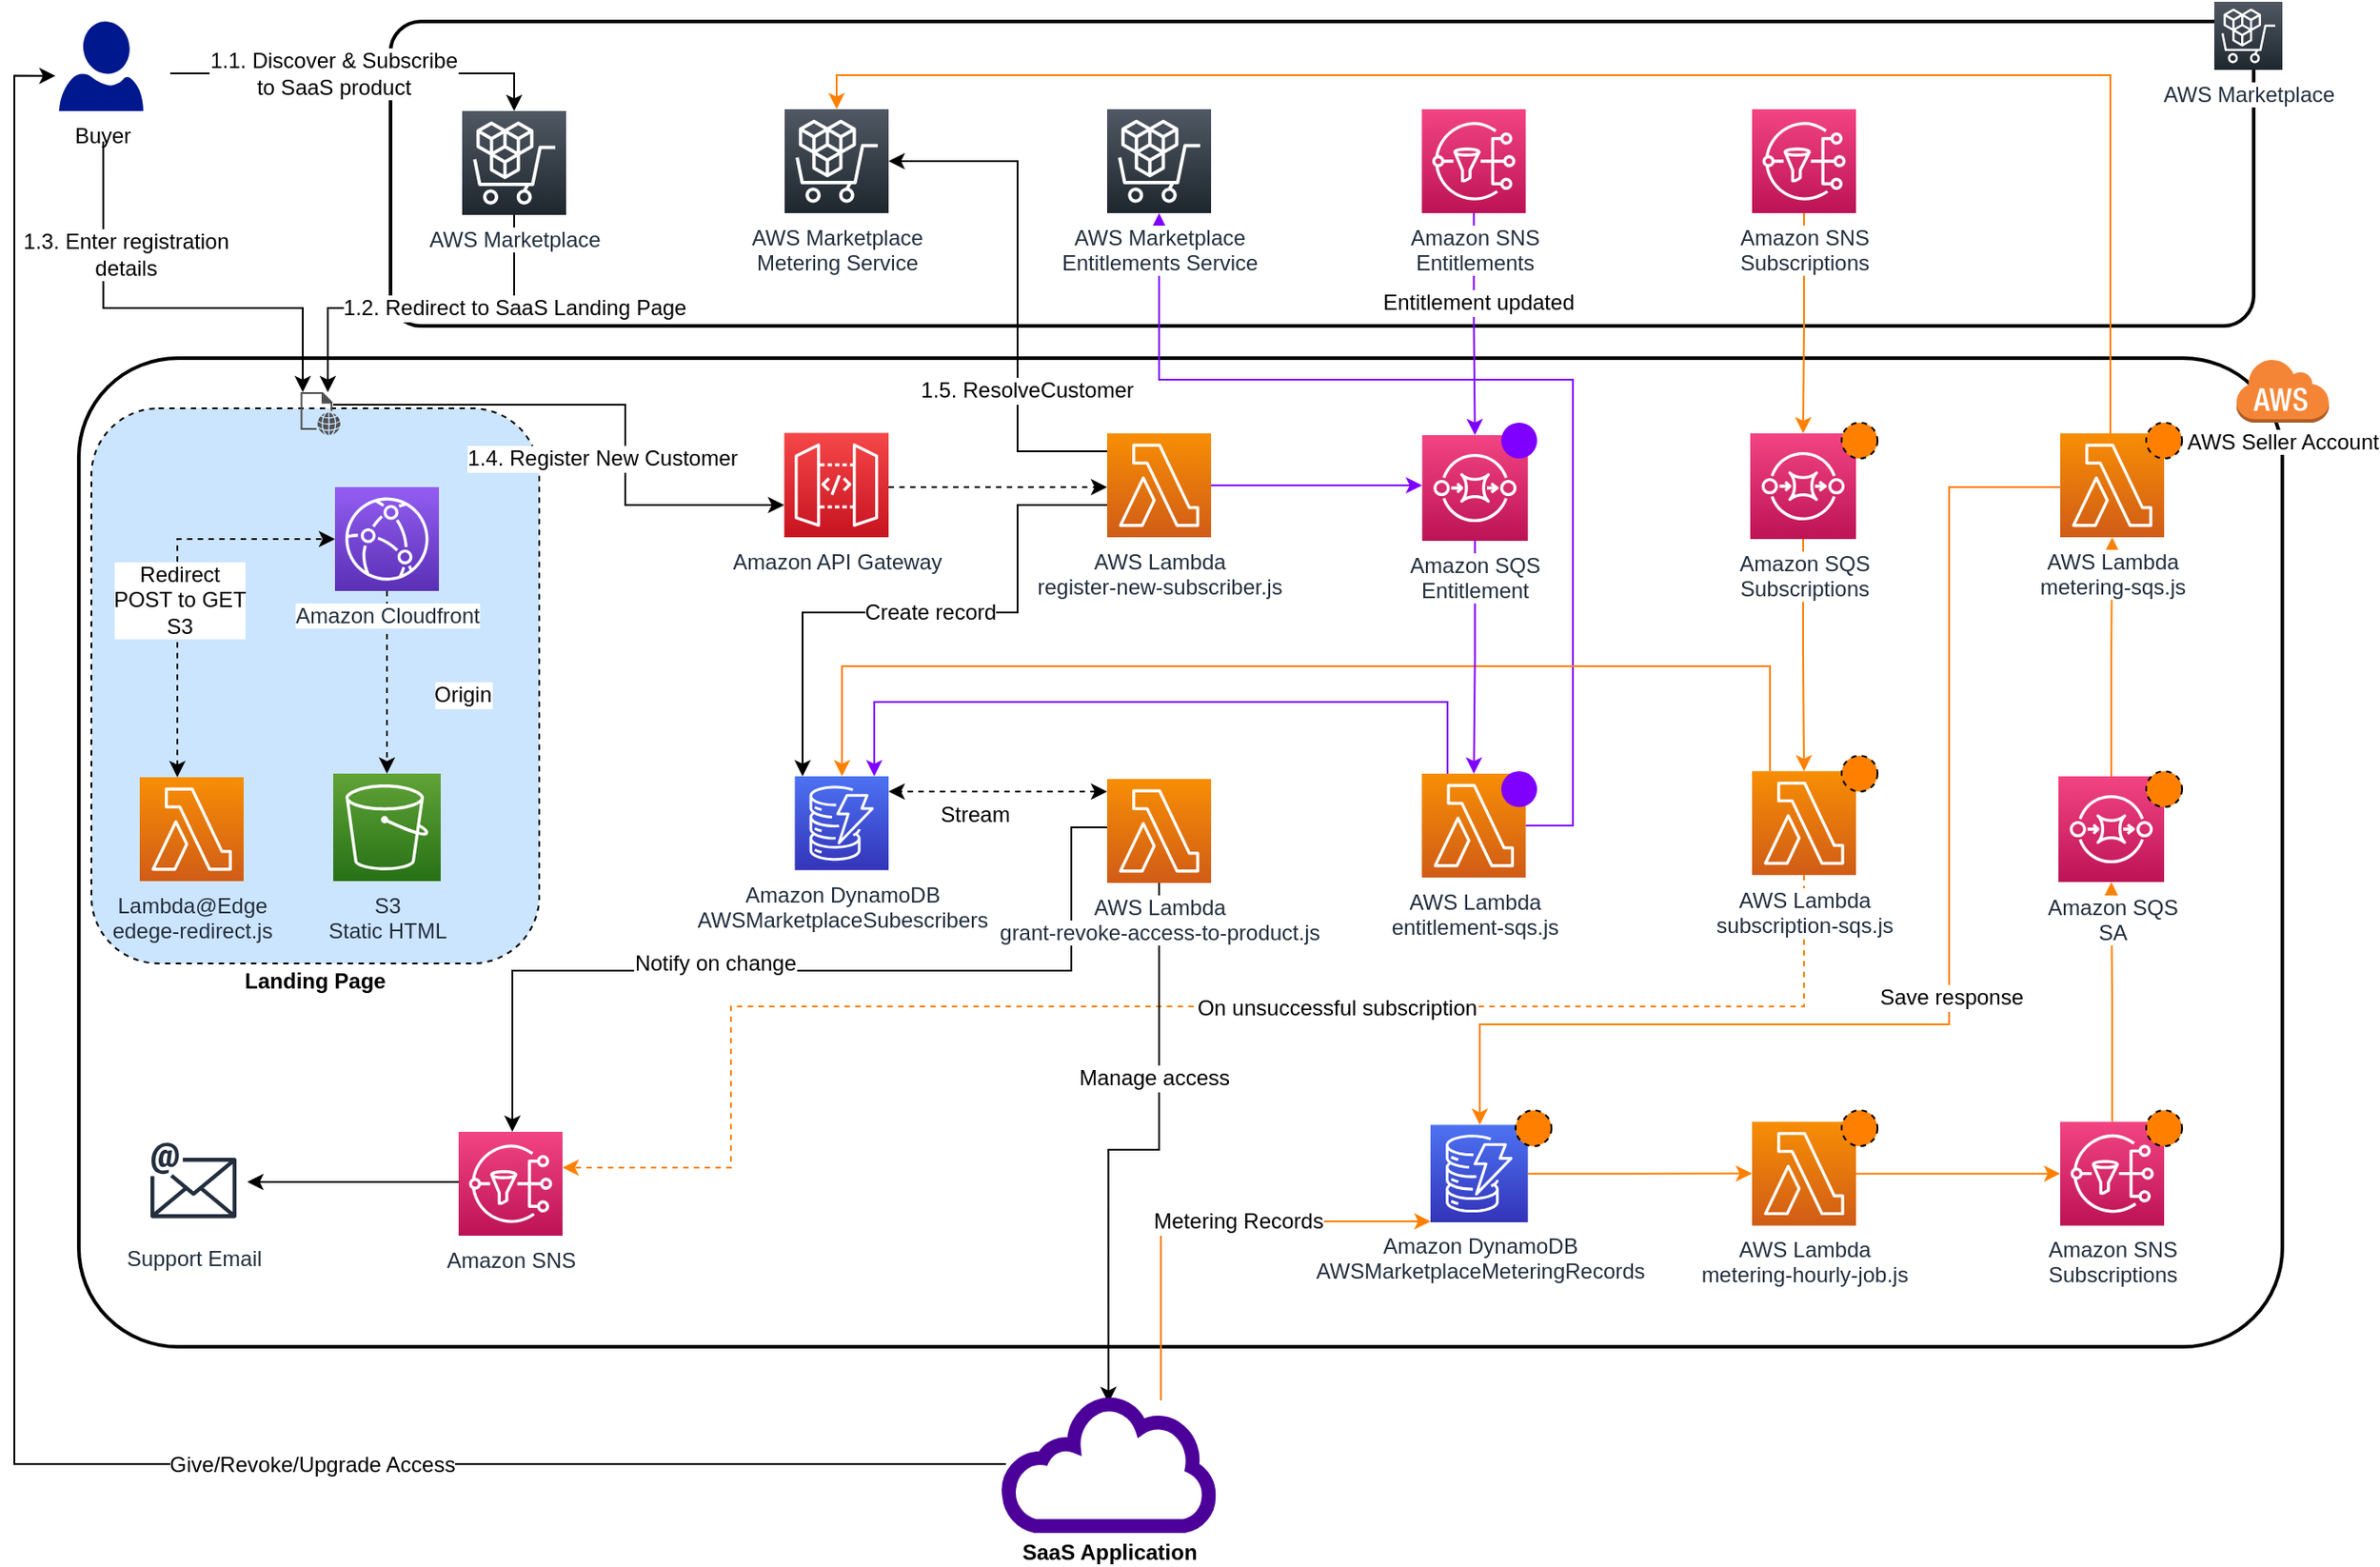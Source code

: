 <mxfile version="12.4.8" type="device"><diagram id="WF0ieAQBtS7vKMZf4EkN" name="Page-1"><mxGraphModel dx="1412" dy="726" grid="1" gridSize="10" guides="1" tooltips="1" connect="1" arrows="1" fold="1" page="1" pageScale="1" pageWidth="1169" pageHeight="827" math="0" shadow="0"><root><mxCell id="0"/><mxCell id="1" parent="0"/><mxCell id="EP_RmYWmlRnTLug7Nn5x-78" value="" style="rounded=1;arcSize=10;dashed=0;strokeWidth=2;" parent="1" vertex="1"><mxGeometry x="46" y="208" width="1230" height="552" as="geometry"/></mxCell><mxCell id="EP_RmYWmlRnTLug7Nn5x-189" value="" style="rounded=1;whiteSpace=wrap;html=1;strokeColor=#000000;strokeWidth=1;fillColor=#cce5ff;gradientColor=none;dashed=1;" parent="1" vertex="1"><mxGeometry x="53" y="236" width="250" height="310" as="geometry"/></mxCell><mxCell id="EP_RmYWmlRnTLug7Nn5x-80" value="" style="rounded=1;arcSize=10;dashed=0;strokeWidth=2;" parent="1" vertex="1"><mxGeometry x="220" y="20" width="1040" height="170" as="geometry"/></mxCell><mxCell id="EP_RmYWmlRnTLug7Nn5x-18" value="" style="edgeStyle=orthogonalEdgeStyle;rounded=0;orthogonalLoop=1;jettySize=auto;html=1;strokeColor=#000000;exitX=1;exitY=0.5;exitDx=0;exitDy=0;" parent="1" target="EP_RmYWmlRnTLug7Nn5x-68" edge="1"><mxGeometry relative="1" as="geometry"><mxPoint x="188" y="234" as="sourcePoint"/><mxPoint x="360" y="290" as="targetPoint"/><Array as="points"><mxPoint x="351" y="234"/><mxPoint x="351" y="290"/></Array></mxGeometry></mxCell><mxCell id="EP_RmYWmlRnTLug7Nn5x-20" value="1.4. Register New Customer" style="text;html=1;align=center;verticalAlign=middle;resizable=0;points=[];labelBackgroundColor=#ffffff;" parent="EP_RmYWmlRnTLug7Nn5x-18" vertex="1" connectable="0"><mxGeometry x="-0.04" y="-1" relative="1" as="geometry"><mxPoint x="2.4" y="29" as="offset"/></mxGeometry></mxCell><mxCell id="EP_RmYWmlRnTLug7Nn5x-5" value="" style="edgeStyle=orthogonalEdgeStyle;rounded=0;orthogonalLoop=1;jettySize=auto;html=1;strokeColor=#000000;" parent="1" target="EP_RmYWmlRnTLug7Nn5x-3" edge="1"><mxGeometry relative="1" as="geometry"><mxPoint x="97" y="49" as="sourcePoint"/><mxPoint x="159" y="90" as="targetPoint"/><Array as="points"><mxPoint x="289" y="49"/></Array></mxGeometry></mxCell><mxCell id="EP_RmYWmlRnTLug7Nn5x-6" value="1.1. Discover &amp;amp; Subscribe&lt;br&gt;to SaaS product" style="text;html=1;align=center;verticalAlign=middle;resizable=0;points=[];labelBackgroundColor=#ffffff;" parent="EP_RmYWmlRnTLug7Nn5x-5" vertex="1" connectable="0"><mxGeometry x="0.068" y="2" relative="1" as="geometry"><mxPoint x="-23" y="1.5" as="offset"/></mxGeometry></mxCell><mxCell id="EP_RmYWmlRnTLug7Nn5x-11" value="" style="edgeStyle=orthogonalEdgeStyle;rounded=0;orthogonalLoop=1;jettySize=auto;html=1;entryX=0;entryY=0;entryDx=0;entryDy=0;" parent="1" edge="1"><mxGeometry relative="1" as="geometry"><mxPoint x="59.667" y="86.944" as="sourcePoint"/><mxPoint x="171" y="227" as="targetPoint"/><Array as="points"><mxPoint x="60" y="180"/><mxPoint x="171" y="180"/></Array></mxGeometry></mxCell><mxCell id="EP_RmYWmlRnTLug7Nn5x-12" value="1.3. Enter registration&lt;br&gt;details" style="text;html=1;align=center;verticalAlign=middle;resizable=0;points=[];labelBackgroundColor=#ffffff;" parent="EP_RmYWmlRnTLug7Nn5x-11" vertex="1" connectable="0"><mxGeometry x="-0.282" y="59" relative="1" as="geometry"><mxPoint x="-47" y="-27" as="offset"/></mxGeometry></mxCell><mxCell id="EP_RmYWmlRnTLug7Nn5x-8" value="" style="edgeStyle=orthogonalEdgeStyle;rounded=0;orthogonalLoop=1;jettySize=auto;html=1;strokeColor=#000000;entryX=1;entryY=0;entryDx=0;entryDy=0;" parent="1" source="EP_RmYWmlRnTLug7Nn5x-3" edge="1"><mxGeometry relative="1" as="geometry"><mxPoint x="185" y="227" as="targetPoint"/><Array as="points"><mxPoint x="289" y="180"/><mxPoint x="185" y="180"/></Array></mxGeometry></mxCell><mxCell id="EP_RmYWmlRnTLug7Nn5x-9" value="1.2. Redirect to SaaS Landing Page" style="text;html=1;align=center;verticalAlign=middle;resizable=0;points=[];labelBackgroundColor=#ffffff;" parent="EP_RmYWmlRnTLug7Nn5x-8" vertex="1" connectable="0"><mxGeometry x="0.075" relative="1" as="geometry"><mxPoint x="57" as="offset"/></mxGeometry></mxCell><mxCell id="EP_RmYWmlRnTLug7Nn5x-3" value="&lt;span style=&quot;background-color: rgb(255 , 255 , 255)&quot;&gt;AWS Marketplace&lt;/span&gt;" style="gradientDirection=north;outlineConnect=0;fontColor=#232F3E;gradientColor=#505863;fillColor=#1E262E;strokeColor=#ffffff;dashed=0;verticalLabelPosition=bottom;verticalAlign=top;align=center;html=1;fontSize=12;fontStyle=0;aspect=fixed;shape=mxgraph.aws4.resourceIcon;resIcon=mxgraph.aws4.marketplace;" parent="1" vertex="1"><mxGeometry x="260" y="70" width="58" height="58" as="geometry"/></mxCell><mxCell id="EP_RmYWmlRnTLug7Nn5x-23" value="" style="edgeStyle=orthogonalEdgeStyle;rounded=0;orthogonalLoop=1;jettySize=auto;html=1;dashed=1;strokeColor=#000000;" parent="1" source="EP_RmYWmlRnTLug7Nn5x-68" target="EP_RmYWmlRnTLug7Nn5x-60" edge="1"><mxGeometry relative="1" as="geometry"><mxPoint x="529" y="315" as="sourcePoint"/><mxPoint x="619" y="315" as="targetPoint"/><Array as="points"><mxPoint x="570" y="280"/><mxPoint x="570" y="280"/></Array></mxGeometry></mxCell><mxCell id="EP_RmYWmlRnTLug7Nn5x-28" value="" style="edgeStyle=orthogonalEdgeStyle;rounded=0;orthogonalLoop=1;jettySize=auto;html=1;strokeColor=#000000;" parent="1" source="EP_RmYWmlRnTLug7Nn5x-60" target="EP_RmYWmlRnTLug7Nn5x-26" edge="1"><mxGeometry relative="1" as="geometry"><mxPoint x="659" y="263" as="sourcePoint"/><mxPoint x="547" y="92" as="targetPoint"/><Array as="points"><mxPoint x="570" y="260"/><mxPoint x="570" y="98"/></Array></mxGeometry></mxCell><mxCell id="EP_RmYWmlRnTLug7Nn5x-29" value="1.5. ResolveCustomer" style="text;html=1;align=center;verticalAlign=middle;resizable=0;points=[];labelBackgroundColor=#ffffff;" parent="EP_RmYWmlRnTLug7Nn5x-28" vertex="1" connectable="0"><mxGeometry x="0.149" y="-2" relative="1" as="geometry"><mxPoint x="3" y="79" as="offset"/></mxGeometry></mxCell><mxCell id="EP_RmYWmlRnTLug7Nn5x-26" value="AWS Marketplace&lt;br&gt;Metering Service" style="gradientDirection=north;outlineConnect=0;fontColor=#232F3E;gradientColor=#505863;fillColor=#1E262E;strokeColor=#ffffff;dashed=0;verticalLabelPosition=bottom;verticalAlign=top;align=center;html=1;fontSize=12;fontStyle=0;aspect=fixed;shape=mxgraph.aws4.resourceIcon;resIcon=mxgraph.aws4.marketplace;" parent="1" vertex="1"><mxGeometry x="440" y="69" width="58" height="58" as="geometry"/></mxCell><mxCell id="EP_RmYWmlRnTLug7Nn5x-143" value="" style="edgeStyle=orthogonalEdgeStyle;rounded=0;orthogonalLoop=1;jettySize=auto;html=1;startArrow=none;startFill=0;strokeColor=#ff8000;" parent="1" source="EP_RmYWmlRnTLug7Nn5x-57" target="EP_RmYWmlRnTLug7Nn5x-110" edge="1"><mxGeometry relative="1" as="geometry"><mxPoint x="1009" y="207" as="targetPoint"/></mxGeometry></mxCell><mxCell id="EP_RmYWmlRnTLug7Nn5x-57" value="&lt;span style=&quot;background-color: rgb(255 , 255 , 255)&quot;&gt;Amazon SNS&lt;br&gt;Subscriptions&lt;/span&gt;" style="outlineConnect=0;fontColor=#232F3E;gradientColor=#F34482;gradientDirection=north;fillColor=#BC1356;strokeColor=#ffffff;dashed=0;verticalLabelPosition=bottom;verticalAlign=top;align=center;html=1;fontSize=12;fontStyle=0;aspect=fixed;shape=mxgraph.aws4.resourceIcon;resIcon=mxgraph.aws4.sns;" parent="1" vertex="1"><mxGeometry x="980" y="69" width="58" height="58" as="geometry"/></mxCell><mxCell id="EP_RmYWmlRnTLug7Nn5x-158" value="" style="edgeStyle=orthogonalEdgeStyle;rounded=0;orthogonalLoop=1;jettySize=auto;html=1;startArrow=none;startFill=0;strokeColor=#ff8000;" parent="1" source="EP_RmYWmlRnTLug7Nn5x-62" target="EP_RmYWmlRnTLug7Nn5x-85" edge="1"><mxGeometry relative="1" as="geometry"><mxPoint x="934.84" y="667.165" as="targetPoint"/></mxGeometry></mxCell><mxCell id="EP_RmYWmlRnTLug7Nn5x-62" value="Amazon DynamoDB&lt;br&gt;AWSMarketplaceMeteringRecords" style="outlineConnect=0;fontColor=#232F3E;gradientColor=#4D72F3;gradientDirection=north;fillColor=#3334B9;strokeColor=#ffffff;dashed=0;verticalLabelPosition=bottom;verticalAlign=top;align=center;html=1;fontSize=12;fontStyle=0;aspect=fixed;shape=mxgraph.aws4.resourceIcon;resIcon=mxgraph.aws4.dynamodb;" parent="1" vertex="1"><mxGeometry x="800.51" y="636.16" width="54.33" height="54.33" as="geometry"/></mxCell><mxCell id="EP_RmYWmlRnTLug7Nn5x-68" value="Amazon API Gateway" style="outlineConnect=0;fontColor=#232F3E;gradientColor=#F54749;gradientDirection=north;fillColor=#C7131F;strokeColor=#ffffff;dashed=0;verticalLabelPosition=bottom;verticalAlign=top;align=center;html=1;fontSize=12;fontStyle=0;aspect=fixed;shape=mxgraph.aws4.resourceIcon;resIcon=mxgraph.aws4.api_gateway;" parent="1" vertex="1"><mxGeometry x="439.76" y="249.76" width="58.24" height="58.24" as="geometry"/></mxCell><mxCell id="EP_RmYWmlRnTLug7Nn5x-103" value="" style="edgeStyle=orthogonalEdgeStyle;rounded=0;orthogonalLoop=1;jettySize=auto;html=1;startArrow=none;startFill=0;dashed=1;" parent="1" source="EP_RmYWmlRnTLug7Nn5x-69" target="EP_RmYWmlRnTLug7Nn5x-70" edge="1"><mxGeometry relative="1" as="geometry"><mxPoint x="159" y="389" as="targetPoint"/><Array as="points"><mxPoint x="218" y="390"/><mxPoint x="218" y="390"/></Array></mxGeometry></mxCell><mxCell id="EP_RmYWmlRnTLug7Nn5x-104" value="Origin" style="text;html=1;align=center;verticalAlign=middle;resizable=0;points=[];labelBackgroundColor=#ffffff;" parent="EP_RmYWmlRnTLug7Nn5x-103" vertex="1" connectable="0"><mxGeometry x="-0.279" y="21" relative="1" as="geometry"><mxPoint x="21" y="21" as="offset"/></mxGeometry></mxCell><mxCell id="EP_RmYWmlRnTLug7Nn5x-69" value="&lt;span style=&quot;background-color: rgb(255 , 255 , 255)&quot;&gt;Amazon Cloudfront&lt;/span&gt;" style="outlineConnect=0;fontColor=#232F3E;gradientColor=#945DF2;gradientDirection=north;fillColor=#5A30B5;strokeColor=#ffffff;dashed=0;verticalLabelPosition=bottom;verticalAlign=top;align=center;html=1;fontSize=12;fontStyle=0;aspect=fixed;shape=mxgraph.aws4.resourceIcon;resIcon=mxgraph.aws4.cloudfront;" parent="1" vertex="1"><mxGeometry x="189" y="280" width="58" height="58" as="geometry"/></mxCell><mxCell id="EP_RmYWmlRnTLug7Nn5x-70" value="S3&lt;br&gt;Static HTML" style="outlineConnect=0;fontColor=#232F3E;gradientColor=#60A337;gradientDirection=north;fillColor=#277116;strokeColor=#ffffff;dashed=0;verticalLabelPosition=bottom;verticalAlign=top;align=center;html=1;fontSize=12;fontStyle=0;aspect=fixed;shape=mxgraph.aws4.resourceIcon;resIcon=mxgraph.aws4.s3;" parent="1" vertex="1"><mxGeometry x="188" y="440" width="60" height="60" as="geometry"/></mxCell><mxCell id="EP_RmYWmlRnTLug7Nn5x-137" value="" style="edgeStyle=orthogonalEdgeStyle;rounded=0;orthogonalLoop=1;jettySize=auto;html=1;startArrow=none;startFill=0;" parent="1" source="EP_RmYWmlRnTLug7Nn5x-76" target="EP_RmYWmlRnTLug7Nn5x-114" edge="1"><mxGeometry relative="1" as="geometry"><mxPoint x="178" y="669" as="targetPoint"/><Array as="points"><mxPoint x="230" y="668"/><mxPoint x="230" y="668"/></Array></mxGeometry></mxCell><mxCell id="EP_RmYWmlRnTLug7Nn5x-76" value="Amazon SNS" style="outlineConnect=0;fontColor=#232F3E;gradientColor=#F34482;gradientDirection=north;fillColor=#BC1356;strokeColor=#ffffff;dashed=0;verticalLabelPosition=bottom;verticalAlign=top;align=center;html=1;fontSize=12;fontStyle=0;aspect=fixed;shape=mxgraph.aws4.resourceIcon;resIcon=mxgraph.aws4.sns;" parent="1" vertex="1"><mxGeometry x="258" y="640" width="58" height="58" as="geometry"/></mxCell><mxCell id="EP_RmYWmlRnTLug7Nn5x-96" value="" style="edgeStyle=orthogonalEdgeStyle;rounded=0;orthogonalLoop=1;jettySize=auto;html=1;startArrow=classic;startFill=1;dashed=1;" parent="1" source="EP_RmYWmlRnTLug7Nn5x-101" target="EP_RmYWmlRnTLug7Nn5x-69" edge="1"><mxGeometry relative="1" as="geometry"><mxPoint x="101.2" y="440" as="sourcePoint"/><mxPoint x="101" y="305.66" as="targetPoint"/><Array as="points"><mxPoint x="101" y="309"/></Array></mxGeometry></mxCell><mxCell id="EP_RmYWmlRnTLug7Nn5x-105" value="Redirect&lt;br&gt;POST to GET &lt;br&gt;S3" style="text;html=1;align=center;verticalAlign=middle;resizable=0;points=[];labelBackgroundColor=#ffffff;" parent="EP_RmYWmlRnTLug7Nn5x-96" vertex="1" connectable="0"><mxGeometry x="-0.1" y="-1" relative="1" as="geometry"><mxPoint as="offset"/></mxGeometry></mxCell><mxCell id="EP_RmYWmlRnTLug7Nn5x-79" value="&lt;div&gt;&lt;span style=&quot;background-color: rgb(255 , 255 , 255)&quot;&gt;&lt;br&gt;&lt;/span&gt;&lt;/div&gt;&lt;div&gt;&lt;span style=&quot;background-color: rgb(255 , 255 , 255)&quot;&gt;&lt;br&gt;&lt;/span&gt;&lt;/div&gt;&lt;div&gt;&lt;span style=&quot;background-color: rgb(255 , 255 , 255)&quot;&gt;&lt;br&gt;&lt;/span&gt;&lt;/div&gt;&lt;div&gt;&lt;span style=&quot;background-color: rgb(255 , 255 , 255)&quot;&gt;&lt;br&gt;&lt;/span&gt;&lt;/div&gt;&lt;div&gt;&lt;span style=&quot;background-color: rgb(255 , 255 , 255)&quot;&gt;AWS Seller Account&lt;br&gt;&lt;/span&gt;&lt;/div&gt;" style="dashed=0;html=1;shape=mxgraph.aws3.cloud;fillColor=#F58536;gradientColor=none;dashed=0;" parent="1" vertex="1"><mxGeometry x="1250" y="208" width="52" height="36" as="geometry"/></mxCell><mxCell id="EP_RmYWmlRnTLug7Nn5x-81" value="&lt;span style=&quot;background-color: rgb(255 , 255 , 255)&quot;&gt;AWS Marketplace&lt;/span&gt;" style="gradientDirection=north;outlineConnect=0;fontColor=#232F3E;gradientColor=#505863;fillColor=#1E262E;strokeColor=#ffffff;dashed=0;verticalLabelPosition=bottom;verticalAlign=top;align=center;html=1;fontSize=12;fontStyle=0;aspect=fixed;shape=mxgraph.aws4.resourceIcon;resIcon=mxgraph.aws4.marketplace;" parent="1" vertex="1"><mxGeometry x="1238" y="9" width="38" height="38" as="geometry"/></mxCell><mxCell id="EP_RmYWmlRnTLug7Nn5x-162" value="" style="edgeStyle=orthogonalEdgeStyle;rounded=0;orthogonalLoop=1;jettySize=auto;html=1;startArrow=none;startFill=0;strokeColor=#7f00ff;" parent="1" source="EP_RmYWmlRnTLug7Nn5x-83" target="EP_RmYWmlRnTLug7Nn5x-61" edge="1"><mxGeometry relative="1" as="geometry"><mxPoint x="715.67" y="469" as="targetPoint"/><Array as="points"><mxPoint x="810" y="400"/><mxPoint x="490" y="400"/></Array></mxGeometry></mxCell><mxCell id="EP_RmYWmlRnTLug7Nn5x-188" value="" style="edgeStyle=orthogonalEdgeStyle;rounded=0;orthogonalLoop=1;jettySize=auto;html=1;startArrow=none;startFill=0;strokeColor=#7f00ff;" parent="1" source="EP_RmYWmlRnTLug7Nn5x-83" target="EP_RmYWmlRnTLug7Nn5x-82" edge="1"><mxGeometry relative="1" as="geometry"><mxPoint x="715.67" y="469" as="targetPoint"/><Array as="points"><mxPoint x="880" y="469"/><mxPoint x="880" y="220"/><mxPoint x="649" y="220"/></Array></mxGeometry></mxCell><mxCell id="EP_RmYWmlRnTLug7Nn5x-83" value="AWS Lambda&lt;br&gt;entitlement-sqs.js" style="outlineConnect=0;fontColor=#232F3E;gradientColor=#F78E04;gradientDirection=north;fillColor=#D05C17;strokeColor=#ffffff;dashed=0;verticalLabelPosition=bottom;verticalAlign=top;align=center;html=1;fontSize=12;fontStyle=0;aspect=fixed;shape=mxgraph.aws4.resourceIcon;resIcon=mxgraph.aws4.lambda;" parent="1" vertex="1"><mxGeometry x="795.67" y="440" width="58" height="58" as="geometry"/></mxCell><mxCell id="EP_RmYWmlRnTLug7Nn5x-149" value="" style="edgeStyle=orthogonalEdgeStyle;rounded=0;orthogonalLoop=1;jettySize=auto;html=1;startArrow=none;startFill=0;strokeColor=#ff8000;" parent="1" source="EP_RmYWmlRnTLug7Nn5x-85" target="EP_RmYWmlRnTLug7Nn5x-90" edge="1"><mxGeometry relative="1" as="geometry"><mxPoint x="1118" y="663.33" as="targetPoint"/></mxGeometry></mxCell><mxCell id="EP_RmYWmlRnTLug7Nn5x-85" value="AWS Lambda&lt;br&gt;metering-hourly-job.js" style="outlineConnect=0;fontColor=#232F3E;gradientColor=#F78E04;gradientDirection=north;fillColor=#D05C17;strokeColor=#ffffff;dashed=0;verticalLabelPosition=bottom;verticalAlign=top;align=center;html=1;fontSize=12;fontStyle=0;aspect=fixed;shape=mxgraph.aws4.resourceIcon;resIcon=mxgraph.aws4.lambda;" parent="1" vertex="1"><mxGeometry x="980" y="634.33" width="58" height="58" as="geometry"/></mxCell><mxCell id="EP_RmYWmlRnTLug7Nn5x-164" value="" style="edgeStyle=orthogonalEdgeStyle;rounded=0;orthogonalLoop=1;jettySize=auto;html=1;startArrow=none;startFill=0;strokeColor=#ff8000;" parent="1" source="EP_RmYWmlRnTLug7Nn5x-86" target="EP_RmYWmlRnTLug7Nn5x-61" edge="1"><mxGeometry relative="1" as="geometry"><mxPoint x="900" y="467.66" as="targetPoint"/><Array as="points"><mxPoint x="990" y="380"/><mxPoint x="472" y="380"/></Array></mxGeometry></mxCell><mxCell id="EP_RmYWmlRnTLug7Nn5x-185" value="" style="edgeStyle=orthogonalEdgeStyle;rounded=0;orthogonalLoop=1;jettySize=auto;html=1;startArrow=none;startFill=0;dashed=1;strokeColor=#ff8000;" parent="1" source="EP_RmYWmlRnTLug7Nn5x-86" target="EP_RmYWmlRnTLug7Nn5x-76" edge="1"><mxGeometry relative="1" as="geometry"><mxPoint x="1009" y="576.66" as="targetPoint"/><Array as="points"><mxPoint x="1009" y="570"/><mxPoint x="410" y="570"/><mxPoint x="410" y="660"/></Array></mxGeometry></mxCell><mxCell id="EP_RmYWmlRnTLug7Nn5x-186" value="On unsuccessful subscription" style="text;html=1;align=center;verticalAlign=middle;resizable=0;points=[];labelBackgroundColor=#ffffff;" parent="EP_RmYWmlRnTLug7Nn5x-185" vertex="1" connectable="0"><mxGeometry x="-0.219" y="1" relative="1" as="geometry"><mxPoint as="offset"/></mxGeometry></mxCell><mxCell id="EP_RmYWmlRnTLug7Nn5x-86" value="&lt;span style=&quot;background-color: rgb(255 , 255 , 255)&quot;&gt;AWS Lambda&lt;br&gt;subscription-sqs.js&lt;/span&gt;" style="outlineConnect=0;fontColor=#232F3E;gradientColor=#F78E04;gradientDirection=north;fillColor=#D05C17;strokeColor=#ffffff;dashed=0;verticalLabelPosition=bottom;verticalAlign=top;align=center;html=1;fontSize=12;fontStyle=0;aspect=fixed;shape=mxgraph.aws4.resourceIcon;resIcon=mxgraph.aws4.lambda;" parent="1" vertex="1"><mxGeometry x="980" y="438.66" width="58" height="58" as="geometry"/></mxCell><mxCell id="EP_RmYWmlRnTLug7Nn5x-156" value="" style="edgeStyle=orthogonalEdgeStyle;rounded=0;orthogonalLoop=1;jettySize=auto;html=1;startArrow=none;startFill=0;strokeColor=#ff8000;" parent="1" source="EP_RmYWmlRnTLug7Nn5x-87" target="EP_RmYWmlRnTLug7Nn5x-26" edge="1"><mxGeometry relative="1" as="geometry"><Array as="points"><mxPoint x="1180" y="50"/><mxPoint x="469" y="50"/></Array></mxGeometry></mxCell><mxCell id="EP_RmYWmlRnTLug7Nn5x-169" value="" style="edgeStyle=orthogonalEdgeStyle;rounded=0;orthogonalLoop=1;jettySize=auto;html=1;startArrow=none;startFill=0;strokeColor=#ff8000;" parent="1" source="EP_RmYWmlRnTLug7Nn5x-87" target="EP_RmYWmlRnTLug7Nn5x-62" edge="1"><mxGeometry relative="1" as="geometry"><mxPoint x="1072" y="279" as="targetPoint"/><Array as="points"><mxPoint x="1090" y="280"/><mxPoint x="1090" y="580"/><mxPoint x="828" y="580"/></Array></mxGeometry></mxCell><mxCell id="EP_RmYWmlRnTLug7Nn5x-170" value="Save response" style="text;html=1;align=center;verticalAlign=middle;resizable=0;points=[];labelBackgroundColor=#ffffff;" parent="EP_RmYWmlRnTLug7Nn5x-169" vertex="1" connectable="0"><mxGeometry x="0.019" y="1" relative="1" as="geometry"><mxPoint as="offset"/></mxGeometry></mxCell><mxCell id="EP_RmYWmlRnTLug7Nn5x-151" value="" style="edgeStyle=orthogonalEdgeStyle;rounded=0;orthogonalLoop=1;jettySize=auto;html=1;startArrow=none;startFill=0;strokeColor=#ff8000;" parent="1" source="EP_RmYWmlRnTLug7Nn5x-90" target="EP_RmYWmlRnTLug7Nn5x-111" edge="1"><mxGeometry relative="1" as="geometry"><mxPoint x="1180" y="554.33" as="targetPoint"/></mxGeometry></mxCell><mxCell id="EP_RmYWmlRnTLug7Nn5x-90" value="Amazon SNS&lt;br&gt;Subscriptions" style="outlineConnect=0;fontColor=#232F3E;gradientColor=#F34482;gradientDirection=north;fillColor=#BC1356;strokeColor=#ffffff;dashed=0;verticalLabelPosition=bottom;verticalAlign=top;align=center;html=1;fontSize=12;fontStyle=0;aspect=fixed;shape=mxgraph.aws4.resourceIcon;resIcon=mxgraph.aws4.sns;" parent="1" vertex="1"><mxGeometry x="1152" y="634.32" width="58" height="58" as="geometry"/></mxCell><mxCell id="EP_RmYWmlRnTLug7Nn5x-141" value="" style="edgeStyle=orthogonalEdgeStyle;rounded=0;orthogonalLoop=1;jettySize=auto;html=1;startArrow=none;startFill=0;strokeColor=#7f00ff;" parent="1" source="EP_RmYWmlRnTLug7Nn5x-91" target="EP_RmYWmlRnTLug7Nn5x-109" edge="1"><mxGeometry relative="1" as="geometry"><mxPoint x="828.67" y="207" as="targetPoint"/></mxGeometry></mxCell><mxCell id="EP_RmYWmlRnTLug7Nn5x-179" value="Entitlement updated" style="text;html=1;align=center;verticalAlign=middle;resizable=0;points=[];labelBackgroundColor=#ffffff;" parent="EP_RmYWmlRnTLug7Nn5x-141" vertex="1" connectable="0"><mxGeometry x="0.113" y="1" relative="1" as="geometry"><mxPoint y="-19" as="offset"/></mxGeometry></mxCell><mxCell id="EP_RmYWmlRnTLug7Nn5x-91" value="&lt;span style=&quot;background-color: rgb(255 , 255 , 255)&quot;&gt;Amazon SNS&lt;br&gt;Entitlements&lt;/span&gt;" style="outlineConnect=0;fontColor=#232F3E;gradientColor=#F34482;gradientDirection=north;fillColor=#BC1356;strokeColor=#ffffff;dashed=0;verticalLabelPosition=bottom;verticalAlign=top;align=center;html=1;fontSize=12;fontStyle=0;aspect=fixed;shape=mxgraph.aws4.resourceIcon;resIcon=mxgraph.aws4.sns;" parent="1" vertex="1"><mxGeometry x="795.67" y="69" width="58" height="58" as="geometry"/></mxCell><mxCell id="EP_RmYWmlRnTLug7Nn5x-130" value="" style="edgeStyle=orthogonalEdgeStyle;rounded=0;orthogonalLoop=1;jettySize=auto;html=1;startArrow=classic;startFill=1;dashed=1;strokeColor=#000000;" parent="1" source="EP_RmYWmlRnTLug7Nn5x-98" target="EP_RmYWmlRnTLug7Nn5x-61" edge="1"><mxGeometry relative="1" as="geometry"><mxPoint x="469" y="578" as="targetPoint"/><Array as="points"><mxPoint x="590" y="450"/><mxPoint x="590" y="450"/></Array></mxGeometry></mxCell><mxCell id="EP_RmYWmlRnTLug7Nn5x-131" value="Stream" style="text;html=1;align=center;verticalAlign=middle;resizable=0;points=[];labelBackgroundColor=#ffffff;" parent="EP_RmYWmlRnTLug7Nn5x-130" vertex="1" connectable="0"><mxGeometry x="0.21" relative="1" as="geometry"><mxPoint y="13" as="offset"/></mxGeometry></mxCell><mxCell id="EP_RmYWmlRnTLug7Nn5x-133" value="" style="edgeStyle=orthogonalEdgeStyle;rounded=0;orthogonalLoop=1;jettySize=auto;html=1;startArrow=none;startFill=0;entryX=0.5;entryY=0.02;entryDx=0;entryDy=0;entryPerimeter=0;strokeColor=#000000;" parent="1" source="EP_RmYWmlRnTLug7Nn5x-98" target="EP_RmYWmlRnTLug7Nn5x-117" edge="1"><mxGeometry relative="1" as="geometry"><mxPoint x="578" y="669" as="targetPoint"/><Array as="points"><mxPoint x="649" y="650"/><mxPoint x="621" y="650"/></Array></mxGeometry></mxCell><mxCell id="EP_RmYWmlRnTLug7Nn5x-172" value="Manage access" style="text;html=1;align=center;verticalAlign=middle;resizable=0;points=[];labelBackgroundColor=#ffffff;" parent="EP_RmYWmlRnTLug7Nn5x-133" vertex="1" connectable="0"><mxGeometry x="-0.469" y="-3" relative="1" as="geometry"><mxPoint y="24" as="offset"/></mxGeometry></mxCell><mxCell id="EP_RmYWmlRnTLug7Nn5x-135" value="" style="edgeStyle=orthogonalEdgeStyle;rounded=0;orthogonalLoop=1;jettySize=auto;html=1;startArrow=none;startFill=0;" parent="1" source="EP_RmYWmlRnTLug7Nn5x-98" target="EP_RmYWmlRnTLug7Nn5x-76" edge="1"><mxGeometry relative="1" as="geometry"><mxPoint x="469" y="560" as="targetPoint"/><Array as="points"><mxPoint x="600" y="470"/><mxPoint x="600" y="550"/><mxPoint x="288" y="550"/></Array></mxGeometry></mxCell><mxCell id="EP_RmYWmlRnTLug7Nn5x-173" value="Notify on change" style="text;html=1;align=center;verticalAlign=middle;resizable=0;points=[];labelBackgroundColor=#ffffff;" parent="EP_RmYWmlRnTLug7Nn5x-135" vertex="1" connectable="0"><mxGeometry x="-0.081" relative="1" as="geometry"><mxPoint x="-69" y="-4" as="offset"/></mxGeometry></mxCell><mxCell id="EP_RmYWmlRnTLug7Nn5x-98" value="&lt;span style=&quot;background-color: rgb(255 , 255 , 255)&quot;&gt;AWS Lambda&lt;br&gt;grant-revoke-access-to-product.js&lt;/span&gt;" style="outlineConnect=0;fontColor=#232F3E;gradientColor=#F78E04;gradientDirection=north;fillColor=#D05C17;strokeColor=#ffffff;dashed=0;verticalLabelPosition=bottom;verticalAlign=top;align=center;html=1;fontSize=12;fontStyle=0;aspect=fixed;shape=mxgraph.aws4.resourceIcon;resIcon=mxgraph.aws4.lambda;" parent="1" vertex="1"><mxGeometry x="620" y="443" width="58" height="58" as="geometry"/></mxCell><mxCell id="EP_RmYWmlRnTLug7Nn5x-127" value="" style="edgeStyle=orthogonalEdgeStyle;rounded=0;orthogonalLoop=1;jettySize=auto;html=1;startArrow=none;startFill=0;strokeColor=#000000;" parent="1" source="EP_RmYWmlRnTLug7Nn5x-60" target="EP_RmYWmlRnTLug7Nn5x-61" edge="1"><mxGeometry relative="1" as="geometry"><mxPoint x="649" y="578" as="targetPoint"/><Array as="points"><mxPoint x="570" y="290"/><mxPoint x="570" y="350"/><mxPoint x="450" y="350"/></Array></mxGeometry></mxCell><mxCell id="EP_RmYWmlRnTLug7Nn5x-128" value="Create record" style="text;html=1;align=center;verticalAlign=middle;resizable=0;points=[];labelBackgroundColor=#ffffff;" parent="EP_RmYWmlRnTLug7Nn5x-127" vertex="1" connectable="0"><mxGeometry x="-0.013" y="5" relative="1" as="geometry"><mxPoint x="-1" y="-5" as="offset"/></mxGeometry></mxCell><mxCell id="EP_RmYWmlRnTLug7Nn5x-183" value="" style="edgeStyle=orthogonalEdgeStyle;rounded=0;orthogonalLoop=1;jettySize=auto;html=1;startArrow=none;startFill=0;strokeColor=#7f00ff;" parent="1" source="EP_RmYWmlRnTLug7Nn5x-60" target="EP_RmYWmlRnTLug7Nn5x-109" edge="1"><mxGeometry relative="1" as="geometry"><mxPoint x="758" y="469" as="targetPoint"/><Array as="points"><mxPoint x="660" y="290"/></Array></mxGeometry></mxCell><mxCell id="EP_RmYWmlRnTLug7Nn5x-60" value="AWS Lambda&lt;br&gt;register-new-subscriber.js" style="outlineConnect=0;fontColor=#232F3E;gradientColor=#F78E04;gradientDirection=north;fillColor=#D05C17;strokeColor=#ffffff;dashed=0;verticalLabelPosition=bottom;verticalAlign=top;align=center;html=1;fontSize=12;fontStyle=0;aspect=fixed;shape=mxgraph.aws4.resourceIcon;resIcon=mxgraph.aws4.lambda;" parent="1" vertex="1"><mxGeometry x="620" y="250" width="58" height="58" as="geometry"/></mxCell><mxCell id="EP_RmYWmlRnTLug7Nn5x-101" value="Lambda@Edge&lt;br&gt;edege-redirect.js" style="outlineConnect=0;fontColor=#232F3E;gradientColor=#F78E04;gradientDirection=north;fillColor=#D05C17;strokeColor=#ffffff;dashed=0;verticalLabelPosition=bottom;verticalAlign=top;align=center;html=1;fontSize=12;fontStyle=0;aspect=fixed;shape=mxgraph.aws4.resourceIcon;resIcon=mxgraph.aws4.lambda;" parent="1" vertex="1"><mxGeometry x="80" y="442" width="58" height="58" as="geometry"/></mxCell><mxCell id="EP_RmYWmlRnTLug7Nn5x-145" value="" style="edgeStyle=orthogonalEdgeStyle;rounded=0;orthogonalLoop=1;jettySize=auto;html=1;startArrow=none;startFill=0;strokeColor=#7f00ff;" parent="1" source="EP_RmYWmlRnTLug7Nn5x-109" target="EP_RmYWmlRnTLug7Nn5x-83" edge="1"><mxGeometry relative="1" as="geometry"><mxPoint x="825.34" y="390" as="targetPoint"/></mxGeometry></mxCell><mxCell id="EP_RmYWmlRnTLug7Nn5x-109" value="&lt;div&gt;&lt;span style=&quot;background-color: rgb(255 , 255 , 255)&quot;&gt;Amazon SQS&lt;/span&gt;&lt;/div&gt;&lt;div&gt;&lt;span style=&quot;background-color: rgb(255 , 255 , 255)&quot;&gt;Entitlement&lt;/span&gt;&lt;/div&gt;" style="outlineConnect=0;fontColor=#232F3E;gradientColor=#F34482;gradientDirection=north;fillColor=#BC1356;strokeColor=#ffffff;dashed=0;verticalLabelPosition=bottom;verticalAlign=top;align=center;html=1;fontSize=12;fontStyle=0;aspect=fixed;shape=mxgraph.aws4.resourceIcon;resIcon=mxgraph.aws4.sqs;" parent="1" vertex="1"><mxGeometry x="795.84" y="251" width="59" height="59" as="geometry"/></mxCell><mxCell id="EP_RmYWmlRnTLug7Nn5x-147" value="" style="edgeStyle=orthogonalEdgeStyle;rounded=0;orthogonalLoop=1;jettySize=auto;html=1;startArrow=none;startFill=0;strokeColor=#ff8000;" parent="1" source="EP_RmYWmlRnTLug7Nn5x-110" target="EP_RmYWmlRnTLug7Nn5x-86" edge="1"><mxGeometry relative="1" as="geometry"><mxPoint x="1008.5" y="389" as="targetPoint"/></mxGeometry></mxCell><mxCell id="EP_RmYWmlRnTLug7Nn5x-155" value="" style="edgeStyle=orthogonalEdgeStyle;rounded=0;orthogonalLoop=1;jettySize=auto;html=1;startArrow=none;startFill=0;strokeColor=#ff8000;" parent="1" source="EP_RmYWmlRnTLug7Nn5x-111" target="EP_RmYWmlRnTLug7Nn5x-87" edge="1"><mxGeometry relative="1" as="geometry"><mxPoint x="1180.5" y="361.5" as="targetPoint"/></mxGeometry></mxCell><mxCell id="EP_RmYWmlRnTLug7Nn5x-111" value="&lt;div&gt;&lt;span style=&quot;background-color: rgb(255 , 255 , 255)&quot;&gt;Amazon SQS&lt;/span&gt;&lt;/div&gt;&lt;div&gt;&lt;span style=&quot;background-color: rgb(255 , 255 , 255)&quot;&gt;SA&lt;br&gt;&lt;/span&gt;&lt;/div&gt;" style="outlineConnect=0;fontColor=#232F3E;gradientColor=#F34482;gradientDirection=north;fillColor=#BC1356;strokeColor=#ffffff;dashed=0;verticalLabelPosition=bottom;verticalAlign=top;align=center;html=1;fontSize=12;fontStyle=0;aspect=fixed;shape=mxgraph.aws4.resourceIcon;resIcon=mxgraph.aws4.sqs;" parent="1" vertex="1"><mxGeometry x="1151" y="441.5" width="59" height="59" as="geometry"/></mxCell><mxCell id="EP_RmYWmlRnTLug7Nn5x-114" value="Support Email" style="outlineConnect=0;fontColor=#232F3E;gradientColor=none;strokeColor=#232F3E;fillColor=#ffffff;dashed=0;verticalLabelPosition=bottom;verticalAlign=top;align=center;html=1;fontSize=12;fontStyle=0;aspect=fixed;shape=mxgraph.aws4.resourceIcon;resIcon=mxgraph.aws4.email;" parent="1" vertex="1"><mxGeometry x="80" y="637.16" width="60" height="60" as="geometry"/></mxCell><mxCell id="EP_RmYWmlRnTLug7Nn5x-139" value="" style="edgeStyle=orthogonalEdgeStyle;rounded=0;orthogonalLoop=1;jettySize=auto;html=1;startArrow=none;startFill=0;entryX=-0.043;entryY=0.607;entryDx=0;entryDy=0;entryPerimeter=0;strokeColor=#000000;" parent="1" source="EP_RmYWmlRnTLug7Nn5x-117" target="EP_RmYWmlRnTLug7Nn5x-122" edge="1"><mxGeometry relative="1" as="geometry"><mxPoint x="483.48" y="755.5" as="targetPoint"/><Array as="points"><mxPoint x="10" y="826"/><mxPoint x="10" y="50"/></Array></mxGeometry></mxCell><mxCell id="EP_RmYWmlRnTLug7Nn5x-171" value="Give/Revoke/Upgrade Access" style="text;html=1;align=center;verticalAlign=middle;resizable=0;points=[];labelBackgroundColor=#ffffff;" parent="EP_RmYWmlRnTLug7Nn5x-139" vertex="1" connectable="0"><mxGeometry x="-0.426" relative="1" as="geometry"><mxPoint as="offset"/></mxGeometry></mxCell><mxCell id="EP_RmYWmlRnTLug7Nn5x-160" value="" style="edgeStyle=orthogonalEdgeStyle;rounded=0;orthogonalLoop=1;jettySize=auto;html=1;startArrow=none;startFill=0;strokeColor=#ff8000;" parent="1" source="EP_RmYWmlRnTLug7Nn5x-117" target="EP_RmYWmlRnTLug7Nn5x-62" edge="1"><mxGeometry relative="1" as="geometry"><mxPoint x="758" y="755.5" as="targetPoint"/><Array as="points"><mxPoint x="650" y="690"/></Array></mxGeometry></mxCell><mxCell id="EP_RmYWmlRnTLug7Nn5x-167" value="Metering Records" style="text;html=1;align=center;verticalAlign=middle;resizable=0;points=[];labelBackgroundColor=#ffffff;" parent="EP_RmYWmlRnTLug7Nn5x-160" vertex="1" connectable="0"><mxGeometry x="-0.113" y="-32" relative="1" as="geometry"><mxPoint x="32" y="-32" as="offset"/></mxGeometry></mxCell><mxCell id="EP_RmYWmlRnTLug7Nn5x-117" value="&lt;b&gt;SaaS Application&lt;/b&gt;" style="aspect=fixed;pointerEvents=1;shadow=0;dashed=0;html=1;labelPosition=center;verticalLabelPosition=bottom;verticalAlign=top;align=center;shape=mxgraph.mscae.enterprise.internet_hollow;fillColor=#4c0099;strokeColor=#4c0099;strokeWidth=6;" parent="1" vertex="1"><mxGeometry x="563.48" y="790" width="114.52" height="71" as="geometry"/></mxCell><mxCell id="EP_RmYWmlRnTLug7Nn5x-122" value="Buyer" style="aspect=fixed;pointerEvents=1;shadow=0;dashed=0;html=1;strokeColor=none;labelPosition=center;verticalLabelPosition=bottom;verticalAlign=top;align=center;fillColor=#00188D;shape=mxgraph.azure.user" parent="1" vertex="1"><mxGeometry x="35" y="20" width="47" height="50" as="geometry"/></mxCell><mxCell id="EP_RmYWmlRnTLug7Nn5x-61" value="&lt;span style=&quot;background-color: rgb(255 , 255 , 255)&quot;&gt;Amazon DynamoDB&lt;br&gt;AWSMarketplaceSubescribers&lt;/span&gt;" style="outlineConnect=0;fontColor=#232F3E;gradientColor=#4D72F3;gradientDirection=north;fillColor=#3334B9;strokeColor=#ffffff;dashed=0;verticalLabelPosition=bottom;verticalAlign=top;align=center;html=1;fontSize=12;fontStyle=0;aspect=fixed;shape=mxgraph.aws4.resourceIcon;resIcon=mxgraph.aws4.dynamodb;" parent="1" vertex="1"><mxGeometry x="445.67" y="441.5" width="52.33" height="52.33" as="geometry"/></mxCell><mxCell id="EP_RmYWmlRnTLug7Nn5x-87" value="&lt;span style=&quot;background-color: rgb(255 , 255 , 255)&quot;&gt;AWS Lambda&lt;br&gt;metering-sqs.js&lt;/span&gt;" style="outlineConnect=0;fontColor=#232F3E;gradientColor=#F78E04;gradientDirection=north;fillColor=#D05C17;strokeColor=#ffffff;dashed=0;verticalLabelPosition=bottom;verticalAlign=top;align=center;html=1;fontSize=12;fontStyle=0;aspect=fixed;shape=mxgraph.aws4.resourceIcon;resIcon=mxgraph.aws4.lambda;" parent="1" vertex="1"><mxGeometry x="1152" y="250.0" width="58" height="58" as="geometry"/></mxCell><mxCell id="EP_RmYWmlRnTLug7Nn5x-110" value="&lt;div&gt;&lt;span style=&quot;background-color: rgb(255 , 255 , 255)&quot;&gt;Amazon SQS&lt;/span&gt;&lt;/div&gt;&lt;div&gt;&lt;span style=&quot;background-color: rgb(255 , 255 , 255)&quot;&gt;Subscriptions&lt;/span&gt;&lt;br&gt;&lt;span style=&quot;background-color: rgb(255 , 255 , 255)&quot;&gt;&lt;/span&gt;&lt;/div&gt;" style="outlineConnect=0;fontColor=#232F3E;gradientColor=#F34482;gradientDirection=north;fillColor=#BC1356;strokeColor=#ffffff;dashed=0;verticalLabelPosition=bottom;verticalAlign=top;align=center;html=1;fontSize=12;fontStyle=0;aspect=fixed;shape=mxgraph.aws4.resourceIcon;resIcon=mxgraph.aws4.sqs;" parent="1" vertex="1"><mxGeometry x="979" y="250" width="59" height="59" as="geometry"/></mxCell><mxCell id="EP_RmYWmlRnTLug7Nn5x-82" value="&lt;span style=&quot;background-color: rgb(255 , 255 , 255)&quot;&gt;AWS Marketplace&lt;br&gt;Entitlements Service&lt;/span&gt;" style="gradientDirection=north;outlineConnect=0;fontColor=#232F3E;gradientColor=#505863;fillColor=#1E262E;strokeColor=#ffffff;dashed=0;verticalLabelPosition=bottom;verticalAlign=top;align=center;html=1;fontSize=12;fontStyle=0;aspect=fixed;shape=mxgraph.aws4.resourceIcon;resIcon=mxgraph.aws4.marketplace;" parent="1" vertex="1"><mxGeometry x="620" y="69" width="58" height="58" as="geometry"/></mxCell><mxCell id="EP_RmYWmlRnTLug7Nn5x-191" value="" style="ellipse;whiteSpace=wrap;html=1;aspect=fixed;strokeColor=none;strokeWidth=6;fillColor=#7f00ff;gradientColor=none;" parent="1" vertex="1"><mxGeometry x="840" y="438.66" width="20" height="20" as="geometry"/></mxCell><mxCell id="EP_RmYWmlRnTLug7Nn5x-192" value="" style="ellipse;whiteSpace=wrap;html=1;aspect=fixed;strokeColor=none;strokeWidth=6;fillColor=#7f00ff;gradientColor=none;" parent="1" vertex="1"><mxGeometry x="840" y="244" width="20" height="20" as="geometry"/></mxCell><mxCell id="EP_RmYWmlRnTLug7Nn5x-193" value="" style="ellipse;whiteSpace=wrap;html=1;aspect=fixed;strokeColor=#000000;strokeWidth=1;fillColor=#ff8000;gradientColor=none;dashed=1;" parent="1" vertex="1"><mxGeometry x="1030" y="244" width="20" height="20" as="geometry"/></mxCell><mxCell id="EP_RmYWmlRnTLug7Nn5x-195" value="" style="ellipse;whiteSpace=wrap;html=1;aspect=fixed;strokeColor=#000000;strokeWidth=1;fillColor=#ff8000;gradientColor=none;dashed=1;" parent="1" vertex="1"><mxGeometry x="1030" y="430" width="20" height="20" as="geometry"/></mxCell><mxCell id="EP_RmYWmlRnTLug7Nn5x-196" value="" style="ellipse;whiteSpace=wrap;html=1;aspect=fixed;strokeColor=#000000;strokeWidth=1;fillColor=#ff8000;gradientColor=none;dashed=1;" parent="1" vertex="1"><mxGeometry x="848" y="628" width="20" height="20" as="geometry"/></mxCell><mxCell id="EP_RmYWmlRnTLug7Nn5x-197" value="" style="ellipse;whiteSpace=wrap;html=1;aspect=fixed;strokeColor=#000000;strokeWidth=1;fillColor=#ff8000;gradientColor=none;dashed=1;" parent="1" vertex="1"><mxGeometry x="1030" y="628" width="20" height="20" as="geometry"/></mxCell><mxCell id="EP_RmYWmlRnTLug7Nn5x-198" value="" style="ellipse;whiteSpace=wrap;html=1;aspect=fixed;strokeColor=#000000;strokeWidth=1;fillColor=#ff8000;gradientColor=none;dashed=1;" parent="1" vertex="1"><mxGeometry x="1200" y="628" width="20" height="20" as="geometry"/></mxCell><mxCell id="EP_RmYWmlRnTLug7Nn5x-199" value="" style="ellipse;whiteSpace=wrap;html=1;aspect=fixed;strokeColor=#000000;strokeWidth=1;fillColor=#ff8000;gradientColor=none;dashed=1;" parent="1" vertex="1"><mxGeometry x="1200" y="438.66" width="20" height="20" as="geometry"/></mxCell><mxCell id="EP_RmYWmlRnTLug7Nn5x-200" value="" style="ellipse;whiteSpace=wrap;html=1;aspect=fixed;strokeColor=#000000;strokeWidth=1;fillColor=#ff8000;gradientColor=none;dashed=1;" parent="1" vertex="1"><mxGeometry x="1200" y="244" width="20" height="20" as="geometry"/></mxCell><mxCell id="EP_RmYWmlRnTLug7Nn5x-201" value="&lt;b&gt;Landing Page&lt;br&gt;&lt;/b&gt;" style="text;html=1;strokeColor=none;fillColor=none;align=center;verticalAlign=middle;whiteSpace=wrap;rounded=0;dashed=1;" parent="1" vertex="1"><mxGeometry x="137" y="546" width="82" height="20" as="geometry"/></mxCell><mxCell id="EP_RmYWmlRnTLug7Nn5x-205" value="" style="pointerEvents=1;shadow=0;dashed=0;html=1;strokeColor=none;fillColor=#505050;labelPosition=center;verticalLabelPosition=bottom;verticalAlign=top;outlineConnect=0;align=center;shape=mxgraph.office.concepts.web_page;" parent="1" vertex="1"><mxGeometry x="169.78" y="227" width="22.22" height="24" as="geometry"/></mxCell></root></mxGraphModel></diagram></mxfile>
